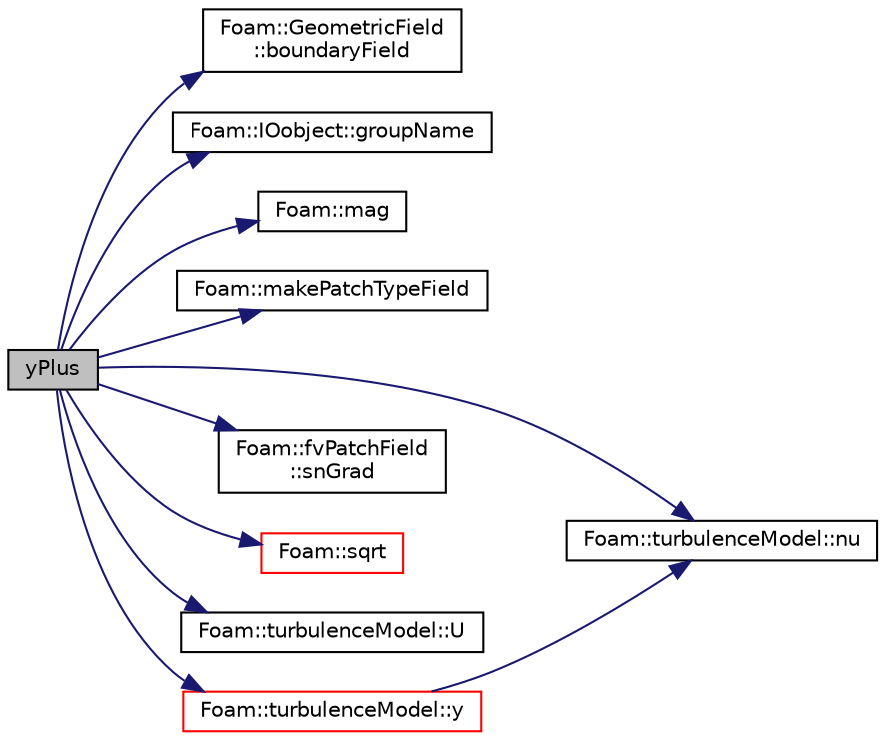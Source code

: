 digraph "yPlus"
{
  bgcolor="transparent";
  edge [fontname="Helvetica",fontsize="10",labelfontname="Helvetica",labelfontsize="10"];
  node [fontname="Helvetica",fontsize="10",shape=record];
  rankdir="LR";
  Node1 [label="yPlus",height=0.2,width=0.4,color="black", fillcolor="grey75", style="filled", fontcolor="black"];
  Node1 -> Node2 [color="midnightblue",fontsize="10",style="solid",fontname="Helvetica"];
  Node2 [label="Foam::GeometricField\l::boundaryField",height=0.2,width=0.4,color="black",URL="$a00937.html#a6987ef31fb532d0fc43c84eca14fe558",tooltip="Return const-reference to the boundary field. "];
  Node1 -> Node3 [color="midnightblue",fontsize="10",style="solid",fontname="Helvetica"];
  Node3 [label="Foam::IOobject::groupName",height=0.2,width=0.4,color="black",URL="$a01203.html#ad5705e6da2a025ad75b4cf5d748d7d30"];
  Node1 -> Node4 [color="midnightblue",fontsize="10",style="solid",fontname="Helvetica"];
  Node4 [label="Foam::mag",height=0.2,width=0.4,color="black",URL="$a10909.html#a929da2a3fdcf3dacbbe0487d3a330dae"];
  Node1 -> Node5 [color="midnightblue",fontsize="10",style="solid",fontname="Helvetica"];
  Node5 [label="Foam::makePatchTypeField",height=0.2,width=0.4,color="black",URL="$a10909.html#a44a8c9a8ab08f6bf1f84bf3dab3f82a2"];
  Node1 -> Node6 [color="midnightblue",fontsize="10",style="solid",fontname="Helvetica"];
  Node6 [label="Foam::turbulenceModel::nu",height=0.2,width=0.4,color="black",URL="$a02790.html#a873c2bd19b9d6641c6c1f03df3a292aa",tooltip="Return the laminar viscosity. "];
  Node1 -> Node7 [color="midnightblue",fontsize="10",style="solid",fontname="Helvetica"];
  Node7 [label="Foam::fvPatchField\l::snGrad",height=0.2,width=0.4,color="black",URL="$a00903.html#aee44c456744b9ed5f206a9027bb93f8a",tooltip="Return patch-normal gradient. "];
  Node1 -> Node8 [color="midnightblue",fontsize="10",style="solid",fontname="Helvetica"];
  Node8 [label="Foam::sqrt",height=0.2,width=0.4,color="red",URL="$a10909.html#a8616bd62eebf2342a80222fecb1bda71"];
  Node1 -> Node9 [color="midnightblue",fontsize="10",style="solid",fontname="Helvetica"];
  Node9 [label="Foam::turbulenceModel::U",height=0.2,width=0.4,color="black",URL="$a02790.html#a0b0f7927917d51eb0331cdda095aa21f",tooltip="Access function to velocity field. "];
  Node1 -> Node10 [color="midnightblue",fontsize="10",style="solid",fontname="Helvetica"];
  Node10 [label="Foam::turbulenceModel::y",height=0.2,width=0.4,color="red",URL="$a02790.html#a786f55d8a1d6a0900d1798fd04595c14",tooltip="Return the near wall distances. "];
  Node10 -> Node6 [color="midnightblue",fontsize="10",style="solid",fontname="Helvetica"];
}
